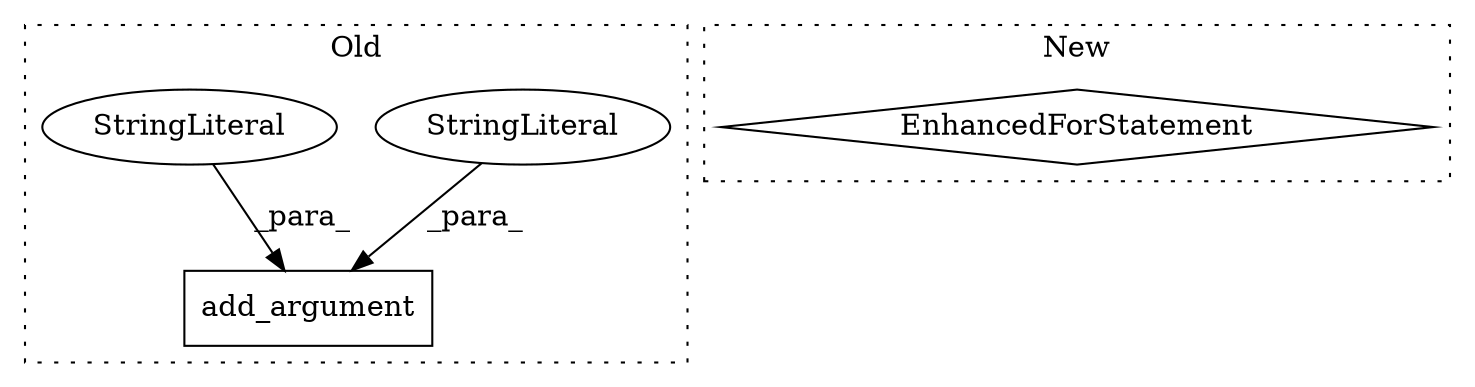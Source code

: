 digraph G {
subgraph cluster0 {
1 [label="add_argument" a="32" s="1964,2033" l="13,1" shape="box"];
3 [label="StringLiteral" a="45" s="1977" l="16" shape="ellipse"];
4 [label="StringLiteral" a="45" s="1994" l="12" shape="ellipse"];
label = "Old";
style="dotted";
}
subgraph cluster1 {
2 [label="EnhancedForStatement" a="70" s="3042,3154" l="78,2" shape="diamond"];
label = "New";
style="dotted";
}
3 -> 1 [label="_para_"];
4 -> 1 [label="_para_"];
}